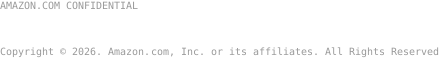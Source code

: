 @startuml

!$THEME = "elegant"

'' Theme palette

!global $themePalettePrimaryLighter = "#FFFFFF"
!global $themePalettePrimaryLight   = "#FAFAFA"
!global $themePalettePrimary        = "#EAEAEA"
!global $themePalettePrimaryDark    = "#999999"
!global $themePalettePrimaryDarker  = "#404344"

!global $themePaletteAccentLighter  = "#709499"
!global $themePaletteAccentLight    = "#6C7778"
!global $themePaletteAccent         = "#3D6067"
!global $themePaletteAccentDark     = "#012E37"
!global $themePaletteAccentDarker   = "#001E26"

'' Basic colors

!global $themeColorArrow = $themePalettePrimaryDark
!global $themeColorText = $themePalettePrimaryDarker
!global $themeColorBackground = $themePalettePrimary
!global $themeColorContainerBackground = $themePalettePrimaryLight
!global $themeColorBorder = $themePalettePrimaryDark
!global $themeColorNote = "#FEFFC2"
!global $themeColorAbstract = "#87BBA2"
!global $themeColorData = "#75B9C6"
!global $themeColorClass = "#E76F51"
!global $themeColorEnum = "#B49DC0"
!global $themeColorInterface = "#E9C46A"
!global $themeColorAnnotation = "#FFB06A"


'' Text

!$themeTextFont = "Amazon Ember"
!$themeTextFontMono = "Monospaced"

!$themeTextSizeTitle = 18
!$themeTextSizeHeader = 10
!$themeTextSizeFooter = 10
!$themeTextSizeGroupName = 14
!$themeTextSizeElementName = 14
!$themeTextSizeAttributes = 13
!$themeTextSizeNotes = 13
!$themeTextSizeArrowText = 12
!$themeTextSizeSequenceGroups = 12
!$themeTextSizeSequenceSeparators = 11
!$themeTextSizeStereotype = 11
!$themeTextSizeIcon = 12


'' Procedures

!procedure $setFont($size=$themeTextSizeGroupName, $style="normal", $family=$themeTextFont, $color=$themeColorText)
    FontName $family
    FontSize $size
    FontColor $color
    FontStyle $style
!endprocedure

!procedure $setShape($bgColor=$themeColorBackground, $color=$themeColorBorder, $thickness=1)
    BackgroundColor $bgColor
    BorderColor $color
    BorderThickness $thickness
!endprocedure

!procedure $setBorderlessShape($color, $thickness=1)
    $setShape($color, $color, $thickness)
!endprocedure

!procedure $setDefaultObject($bgColor=$themeColorBackground, $color=$themeColorBorder, $thickness=1)
    $setFont()
    $setShape()

    Stereotype {
        $setFont($themeTextSizeStereotype)
    }
!endprocedure

!procedure $setTitle($text)
title $text\n
!endprocedure

!procedure $setLegend($color1, $text1, $color2, $text2, $color3="", $text3="", $color4="", $text4="", $color5="", $text5="", $color6="", $text6="", $color7="", $text7="", $color8="", $text8="", $color9="", $text9="", $color10="", $text10="")
legend
    !local $legendText = "<color:" + $color1 + ">█</color> " + $text1
    !local $legendText = $legendText + " <color:" + $themePalettePrimary + ">|</color> <color:" + $color2 + ">█</color> " + $text2
    !if ($text3 != "") && ($color3 != "")
        !local $legendText = $legendText + " <color:" + $themePalettePrimary + ">|</color> <color:" + $color3 + ">█</color> " + $text3
    !endif
    !if ($text4 != "") && ($color4 != "")
        !local $legendText = $legendText + " <color:" + $themePalettePrimary + ">|</color> <color:" + $color4 + ">█</color> " + $text4
    !endif
    !if ($text5 != "") && ($color5 != "")
        !local $legendText = $legendText + " <color:" + $themePalettePrimary + ">|</color> <color:" + $color5 + ">█</color> " + $text5
    !endif
    !if ($text6 != "") && ($color6 != "")
        !local $legendText = $legendText + " <color:" + $themePalettePrimary + ">|</color> <color:" + $color6 + ">█</color> " + $text6
    !endif
    !if ($text7 != "") && ($color7 != "")
        !local $legendText = $legendText + " <color:" + $themePalettePrimary + ">|</color> <color:" + $color7 + ">█</color> " + $text7
    !endif
    !if ($text8 != "") && ($color8 != "")
        !local $legendText = $legendText + " <color:" + $themePalettePrimary + ">|</color> <color:" + $color8 + ">█</color> " + $text8
    !endif
    !if ($text9 != "") && ($color9 != "")
        !local $legendText = $legendText + " <color:" + $themePalettePrimary + ">|</color> <color:" + $color9 + ">█</color> " + $text9
    !endif
    !if ($text10 != "") && ($color10 != "")
        !local $legendText = $legendText + " <color:" + $themePalettePrimary + ">|</color> <color:" + $color10 + ">█</color> " + $text10
    !endif
    $legendText
end legend
!endprocedure

skinparam shadowing false
skinparam componentStyle uml2
skinparam RoundCorner 4
skinparam wrapWidth 400
skinparam defaultTextAlignment left

skinparam Note {
    $setFont($themeTextSizeNotes)
    $setShape($themeColorNote)
}

skinparam Legend {
    $setShape($themePalettePrimaryLight, $themePalettePrimary)
    $setFont()
}

skinparam Header {
    $setFont($themeTextSizeHeader, $family=$themeTextFontMono, $color=$themePalettePrimaryDark)
}

skinparam Footer {
    $setFont($themeTextSizeHeader, $family=$themeTextFontMono, $color=$themePalettePrimaryDark)
}

skinparam Arrow {
    Color $themeColorArrow
    $setFont($themeTextSizeArrowText)
}

skinparam Frame {
    $setFont()
    $setShape($themeColorContainerBackground)
}

skinparam Database {
    $setFont()
    $setShape($themeColorContainerBackground)
}

skinparam Rectangle {
    $setFont()
    $setShape($themeColorContainerBackground)
}

skinparam Package {
    $setFont()
    $setShape($themeColorContainerBackground)
}

skinparam Node {
    $setFont()
    $setShape($themeColorContainerBackground)
}

skinparam Cloud {
    $setFont()
    $setShape($themeColorContainerBackground)
}

skinparam CircledCharacter {
    $setFont($themeTextSizeIcon, "bold", $themeTextFontMono)
    Radius 10
}

skinparam SpotChar<<data>> D
skinparam Stereotype {
    A {
        $setBorderlessShape($themeColorAbstract)
    }

    C<<data>> {
        $setBorderlessShape($themeColorData)
    }

    C {
        $setBorderlessShape($themeColorClass)
    }

    E {
        $setBorderlessShape($themeColorEnum)
    }

    I {
        $setBorderlessShape($themeColorInterface)
    }

    N {
        $setBorderlessShape($themeColorAnnotation)
    }
}

skinparam Actor {
    $setDefaultObject()
}

skinparam Card {
    $setDefaultObject()
}

skinparam Component {
    $setDefaultObject()
}

skinparam Boundary {
    $setDefaultObject()
}

skinparam Artifact {
    $setDefaultObject()
}

skinparam File {
    $setDefaultObject()
}

skinparam Interface {
    $setDefaultObject()
}

skinparam Class {
    $setDefaultObject()

    Attribute {
        $setFont($themeTextSizeAttributes)
    }
}

skinparam Object {
    $setDefaultObject()

    Attribute {
        $setFont($themeTextSizeAttributes)
    }
}

skinparam Activity {
    $setFont()
    $setShape()

    Diamond {
        $setFont()
        $setShape()
    }

    BarColor $themeColorArrow
    EndColor $themeColorArrow
    StartColor $themeColorArrow
}

skinparam Sequence {
    Box {
        $setDefaultObject()
    }

    Delay {
        $setFont($themeTextSizeSequenceSeparators)
    }

    LifeLine {
        $setDefaultObject()
    }

    Participant {
        $setDefaultObject()
    }
}

skinparam Usecase {
    $setDefaultObject()
}

hide <<data>> stereotype
hide empty methods
hide empty fields

'top to bottom direction

!if (%not(%variable_exists("$noheader"))) || (%not($noheadr))
    header AMAZON.COM CONFIDENTIAL\n
!endif

!if (%not(%variable_exists("$nofooter"))) || (%not($nofooter))
    center footer \nCopyright © %date("yyyy"). Amazon.com, Inc. or its affiliates. All Rights Reserved
!endif

@enduml
